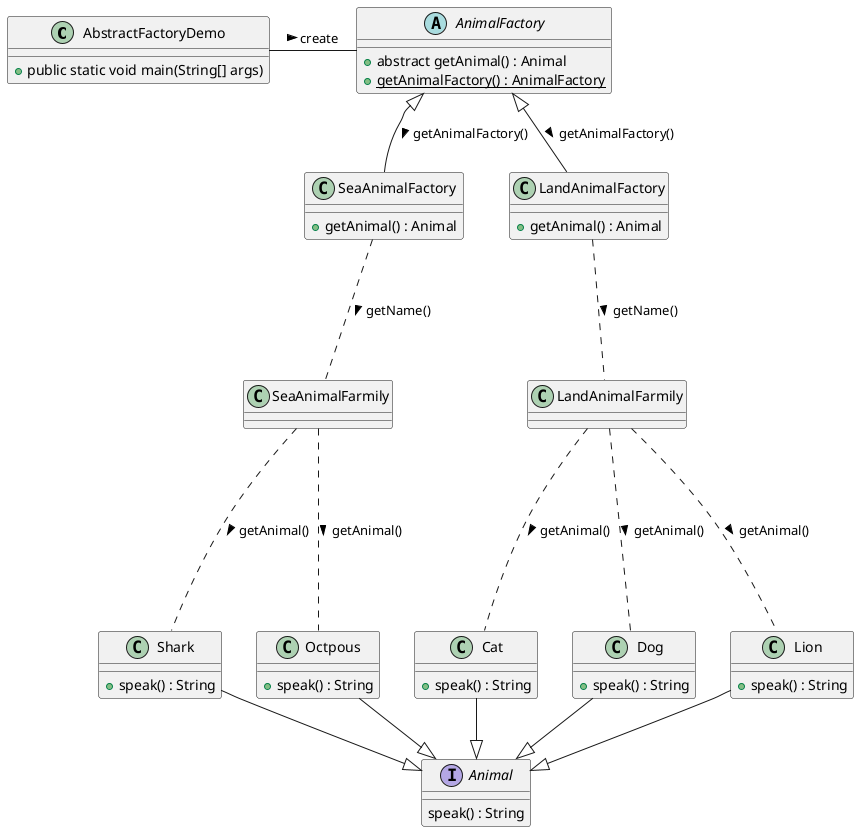 @startuml

AbstractFactoryDemo - AnimalFactory  : create >

AnimalFactory <|-- SeaAnimalFactory : getAnimalFactory() >
AnimalFactory <|-- LandAnimalFactory : getAnimalFactory() >

SeaAnimalFactory ... SeaAnimalFarmily : getName() >
LandAnimalFactory ... LandAnimalFarmily : getName() >

LandAnimalFarmily .... Cat: getAnimal() >
LandAnimalFarmily .... Dog: getAnimal() >
LandAnimalFarmily .... Lion: getAnimal() >
SeaAnimalFarmily .... Shark : getAnimal() >
SeaAnimalFarmily .... Octpous : getAnimal() >



class AbstractFactoryDemo{
        + public static void main(String[] args)
    }

abstract class AnimalFactory {
    + abstract getAnimal() : Animal
    + {static} getAnimalFactory() : AnimalFactory
}

interface Animal {
    speak() : String
}

class  LandAnimalFactory{
    + getAnimal() : Animal
}
class  SeaAnimalFactory{
    + getAnimal() : Animal
}

class  Cat {
    + speak() : String
}

class  Dog {
    + speak() : String
}

class  Lion {
    + speak() : String
}

class Shark {
    + speak() : String
}
class Octpous {
    + speak() : String
}

Dog --|> Animal
Lion --|> Animal
Cat --|> Animal
Shark --|> Animal
Octpous --|> Animal
@enduml